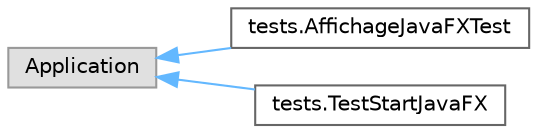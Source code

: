 digraph "Graphical Class Hierarchy"
{
 // LATEX_PDF_SIZE
  bgcolor="transparent";
  edge [fontname=Helvetica,fontsize=10,labelfontname=Helvetica,labelfontsize=10];
  node [fontname=Helvetica,fontsize=10,shape=box,height=0.2,width=0.4];
  rankdir="LR";
  Node0 [id="Node000000",label="Application",height=0.2,width=0.4,color="grey60", fillcolor="#E0E0E0", style="filled",tooltip=" "];
  Node0 -> Node1 [id="edge3_Node000000_Node000001",dir="back",color="steelblue1",style="solid",tooltip=" "];
  Node1 [id="Node000001",label="tests.AffichageJavaFXTest",height=0.2,width=0.4,color="grey40", fillcolor="white", style="filled",URL="$classtests_1_1_affichage_java_f_x_test.html",tooltip=" "];
  Node0 -> Node2 [id="edge4_Node000000_Node000002",dir="back",color="steelblue1",style="solid",tooltip=" "];
  Node2 [id="Node000002",label="tests.TestStartJavaFX",height=0.2,width=0.4,color="grey40", fillcolor="white", style="filled",URL="$classtests_1_1_test_start_java_f_x.html",tooltip=" "];
}
